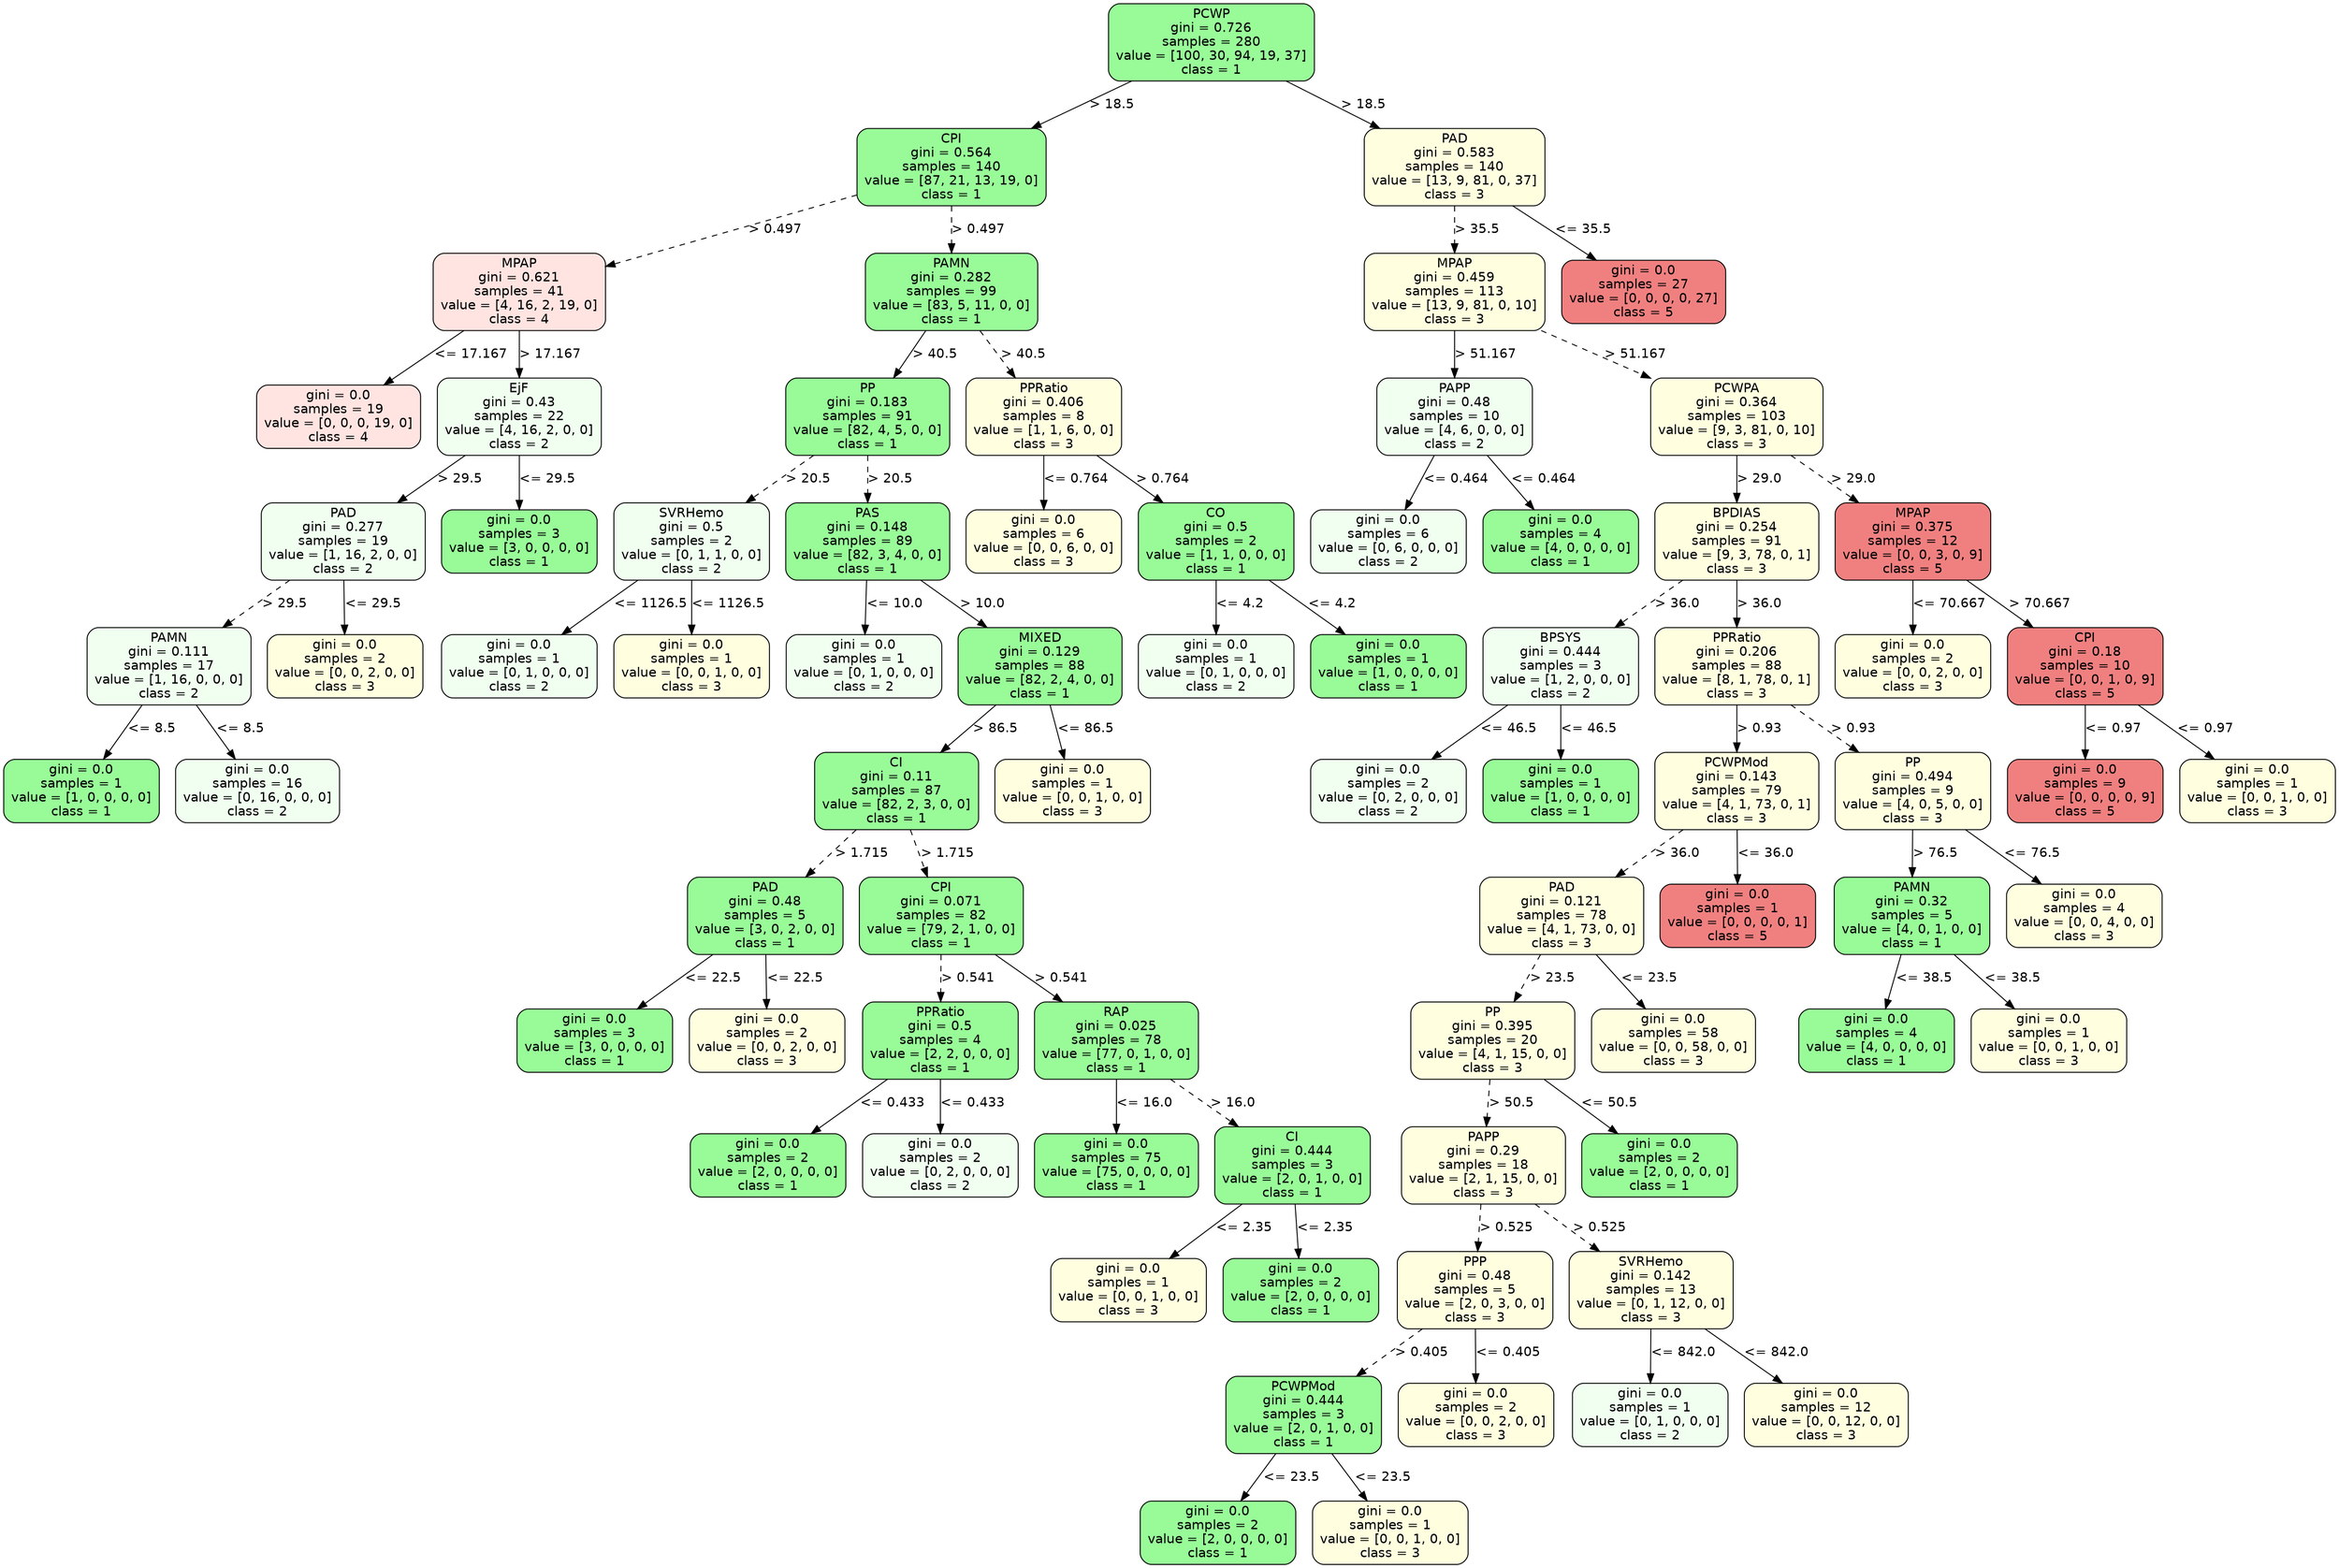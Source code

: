 strict digraph Tree {
	graph [bb="0,0,2139,1676"];
	node [color=black,
		fontname=helvetica,
		label="\N",
		shape=box,
		style="filled, rounded"
	];
	edge [fontname=helvetica];
	0	[fillcolor=palegreen,
		height=1.1528,
		label="PCWP\ngini = 0.726\nsamples = 280\nvalue = [100, 30, 94, 19, 37]\nclass = 1",
		pos="1151,1634.5",
		width=2.5694];
	1	[fillcolor=palegreen,
		height=1.1528,
		label="CPI\ngini = 0.564\nsamples = 140\nvalue = [87, 21, 13, 19, 0]\nclass = 1",
		pos="874,1500.5",
		width=2.3611];
	0 -> 1	[label="> 18.5",
		labelangle=45,
		labeldistance=2.5,
		lp="1040.5,1567.5",
		op=">",
		param=18.5,
		pos="e,959.31,1542.2 1066,1593 1035.2,1578.3 1000.2,1561.6 968.56,1546.6",
		style=solid];
	38	[fillcolor=lightyellow,
		height=1.1528,
		label="PAD\ngini = 0.583\nsamples = 140\nvalue = [13, 9, 81, 0, 37]\nclass = 3",
		pos="1348,1500.5",
		width=2.25];
	0 -> 38	[label="> 18.5",
		labelangle=-45,
		labeldistance=2.5,
		lp="1275.5,1567.5",
		op=">",
		param=18.5,
		pos="e,1287.3,1542.2 1211.4,1593 1232.8,1578.7 1257,1562.5 1279,1547.7",
		style=solid];
	2	[fillcolor=mistyrose,
		height=1.1528,
		label="MPAP\ngini = 0.621\nsamples = 41\nvalue = [4, 16, 2, 19, 0]\nclass = 4",
		pos="473,1366.5",
		width=2.1528];
	1 -> 2	[label="> 0.497",
		lp="709,1433.5",
		op=">",
		param=0.497,
		pos="e,550.78,1393.1 788.96,1471.5 721.8,1449.4 628.41,1418.7 560.6,1396.3",
		style=dashed];
	11	[fillcolor=palegreen,
		height=1.1528,
		label="PAMN\ngini = 0.282\nsamples = 99\nvalue = [83, 5, 11, 0, 0]\nclass = 1",
		pos="874,1366.5",
		width=2.1528];
	1 -> 11	[label="> 0.497",
		lp="897,1433.5",
		op=">",
		param=0.497,
		pos="e,874,1408.3 874,1458.8 874,1446 874,1431.7 874,1418.3",
		style=dashed];
	3	[fillcolor=mistyrose,
		height=0.94444,
		label="gini = 0.0\nsamples = 19\nvalue = [0, 0, 0, 19, 0]\nclass = 4",
		pos="308,1232.5",
		width=2.0417];
	2 -> 3	[label="<= 17.167",
		lp="427,1299.5",
		op="<=",
		param=17.167,
		pos="e,349.29,1266.5 422.15,1324.8 401.5,1308.3 377.74,1289.3 357.25,1272.9",
		style=solid];
	4	[fillcolor=honeydew,
		height=1.1528,
		label="EjF\ngini = 0.43\nsamples = 22\nvalue = [4, 16, 2, 0, 0]\nclass = 2",
		pos="473,1232.5",
		width=2.0417];
	2 -> 4	[label="> 17.167",
		lp="500,1299.5",
		op=">",
		param=17.167,
		pos="e,473,1274.3 473,1324.8 473,1312 473,1297.7 473,1284.3",
		style=solid];
	5	[fillcolor=honeydew,
		height=1.1528,
		label="PAD\ngini = 0.277\nsamples = 19\nvalue = [1, 16, 2, 0, 0]\nclass = 2",
		pos="311,1098.5",
		width=2.0417];
	4 -> 5	[label="> 29.5",
		lp="416.5,1165.5",
		op=">",
		param=29.5,
		pos="e,360.76,1140 423.07,1190.8 405.9,1176.8 386.53,1161 368.79,1146.6",
		style=solid];
	10	[fillcolor=palegreen,
		height=0.94444,
		label="gini = 0.0\nsamples = 3\nvalue = [3, 0, 0, 0, 0]\nclass = 1",
		pos="473,1098.5",
		width=1.9444];
	4 -> 10	[label="<= 29.5",
		lp="496.5,1165.5",
		op="<=",
		param=29.5,
		pos="e,473,1132.7 473,1190.8 473,1175.7 473,1158.4 473,1143.1",
		style=solid];
	6	[fillcolor=honeydew,
		height=1.1528,
		label="PAMN\ngini = 0.111\nsamples = 17\nvalue = [1, 16, 0, 0, 0]\nclass = 2",
		pos="151,964.5",
		width=2.0417];
	5 -> 6	[label="> 29.5",
		lp="255.5,1031.5",
		op=">",
		param=29.5,
		pos="e,200.15,1006 261.69,1056.8 244.73,1042.8 225.6,1027 208.07,1012.6",
		style=dashed];
	9	[fillcolor=lightyellow,
		height=0.94444,
		label="gini = 0.0\nsamples = 2\nvalue = [0, 0, 2, 0, 0]\nclass = 3",
		pos="313,964.5",
		width=1.9444];
	5 -> 9	[label="<= 29.5",
		lp="336.5,1031.5",
		op="<=",
		param=29.5,
		pos="e,312.5,998.74 311.62,1056.8 311.85,1041.7 312.11,1024.4 312.34,1009.1",
		style=solid];
	7	[fillcolor=palegreen,
		height=0.94444,
		label="gini = 0.0\nsamples = 1\nvalue = [1, 0, 0, 0, 0]\nclass = 1",
		pos="70,830.5",
		width=1.9444];
	6 -> 7	[label="<= 8.5",
		lp="133,897.5",
		op="<=",
		param=8.5,
		pos="e,90.4,864.74 126.04,922.82 116.39,907.1 105.35,889.11 95.642,873.29",
		style=solid];
	8	[fillcolor=honeydew,
		height=0.94444,
		label="gini = 0.0\nsamples = 16\nvalue = [0, 16, 0, 0, 0]\nclass = 2",
		pos="232,830.5",
		width=2.0417];
	6 -> 8	[label="<= 8.5",
		lp="214,897.5",
		op="<=",
		param=8.5,
		pos="e,211.6,864.74 175.96,922.82 185.61,907.1 196.65,889.11 206.36,873.29",
		style=solid];
	12	[fillcolor=palegreen,
		height=1.1528,
		label="PP\ngini = 0.183\nsamples = 91\nvalue = [82, 4, 5, 0, 0]\nclass = 1",
		pos="793,1232.5",
		width=2.0417];
	11 -> 12	[label="> 40.5",
		lp="855.5,1299.5",
		op=">",
		param=40.5,
		pos="e,818.02,1274.3 849.04,1324.8 840.95,1311.6 831.9,1296.9 823.46,1283.1",
		style=solid];
	33	[fillcolor=lightyellow,
		height=1.1528,
		label="PPRatio\ngini = 0.406\nsamples = 8\nvalue = [1, 1, 6, 0, 0]\nclass = 3",
		pos="955,1232.5",
		width=1.9444];
	11 -> 33	[label="> 40.5",
		lp="936.5,1299.5",
		op=">",
		param=40.5,
		pos="e,929.98,1274.3 898.96,1324.8 907.05,1311.6 916.1,1296.9 924.54,1283.1",
		style=dashed];
	13	[fillcolor=honeydew,
		height=1.1528,
		label="SVRHemo\ngini = 0.5\nsamples = 2\nvalue = [0, 1, 1, 0, 0]\nclass = 2",
		pos="631,1098.5",
		width=1.9444];
	12 -> 13	[label="> 20.5",
		lp="736.5,1165.5",
		op=">",
		param=20.5,
		pos="e,680.76,1140 743.07,1190.8 725.9,1176.8 706.53,1161 688.79,1146.6",
		style=dashed];
	16	[fillcolor=palegreen,
		height=1.1528,
		label="PAS\ngini = 0.148\nsamples = 89\nvalue = [82, 3, 4, 0, 0]\nclass = 1",
		pos="793,1098.5",
		width=2.0417];
	12 -> 16	[label="> 20.5",
		lp="812.5,1165.5",
		op=">",
		param=20.5,
		pos="e,793,1140.3 793,1190.8 793,1178 793,1163.7 793,1150.3",
		style=dashed];
	14	[fillcolor=honeydew,
		height=0.94444,
		label="gini = 0.0\nsamples = 1\nvalue = [0, 1, 0, 0, 0]\nclass = 2",
		pos="473,964.5",
		width=1.9444];
	13 -> 14	[label="<= 1126.5",
		lp="588,1031.5",
		op="<=",
		param=1126.5,
		pos="e,512.53,998.53 582.31,1056.8 562.62,1040.4 539.98,1021.5 520.43,1005.1",
		style=solid];
	15	[fillcolor=lightyellow,
		height=0.94444,
		label="gini = 0.0\nsamples = 1\nvalue = [0, 0, 1, 0, 0]\nclass = 3",
		pos="631,964.5",
		width=1.9444];
	13 -> 15	[label="<= 1126.5",
		lp="662,1031.5",
		op="<=",
		param=1126.5,
		pos="e,631,998.74 631,1056.8 631,1041.7 631,1024.4 631,1009.1",
		style=solid];
	17	[fillcolor=honeydew,
		height=0.94444,
		label="gini = 0.0\nsamples = 1\nvalue = [0, 1, 0, 0, 0]\nclass = 2",
		pos="789,964.5",
		width=1.9444];
	16 -> 17	[label="<= 10.0",
		lp="815.5,1031.5",
		op="<=",
		param=10.0,
		pos="e,790.01,998.74 791.77,1056.8 791.31,1041.7 790.79,1024.4 790.32,1009.1",
		style=solid];
	18	[fillcolor=palegreen,
		height=1.1528,
		label="MIXED\ngini = 0.129\nsamples = 88\nvalue = [82, 2, 4, 0, 0]\nclass = 1",
		pos="951,964.5",
		width=2.0417];
	16 -> 18	[label="> 10.0",
		lp="896.5,1031.5",
		op=">",
		param=10.0,
		pos="e,902.47,1006 841.69,1056.8 858.44,1042.8 877.33,1027 894.64,1012.6",
		style=solid];
	19	[fillcolor=palegreen,
		height=1.1528,
		label="CI\ngini = 0.11\nsamples = 87\nvalue = [82, 2, 3, 0, 0]\nclass = 1",
		pos="791,830.5",
		width=2.0417];
	18 -> 19	[label="> 86.5",
		lp="895.5,897.5",
		op=">",
		param=86.5,
		pos="e,840.15,872.05 901.69,922.82 884.73,908.83 865.6,893.04 848.07,878.59",
		style=solid];
	32	[fillcolor=lightyellow,
		height=0.94444,
		label="gini = 0.0\nsamples = 1\nvalue = [0, 0, 1, 0, 0]\nclass = 3",
		pos="953,830.5",
		width=1.9444];
	18 -> 32	[label="<= 86.5",
		lp="976.5,897.5",
		op="<=",
		param=86.5,
		pos="e,952.5,864.74 951.62,922.82 951.85,907.68 952.11,890.44 952.34,875.05",
		style=solid];
	20	[fillcolor=palegreen,
		height=1.1528,
		label="PAD\ngini = 0.48\nsamples = 5\nvalue = [3, 0, 2, 0, 0]\nclass = 1",
		pos="638,696.5",
		width=1.9444];
	19 -> 20	[label="> 1.715",
		lp="743,763.5",
		op=">",
		param=1.715,
		pos="e,685,738.05 743.85,788.82 727.63,774.83 709.34,759.04 692.58,744.59",
		style=dashed];
	23	[fillcolor=palegreen,
		height=1.1528,
		label="CPI\ngini = 0.071\nsamples = 82\nvalue = [79, 2, 1, 0, 0]\nclass = 1",
		pos="800,696.5",
		width=2.0417];
	19 -> 23	[label="> 1.715",
		lp="819,763.5",
		op=">",
		param=1.715,
		pos="e,797.22,738.27 793.77,788.82 794.65,776.02 795.62,761.73 796.54,748.32",
		style=dashed];
	21	[fillcolor=palegreen,
		height=0.94444,
		label="gini = 0.0\nsamples = 3\nvalue = [3, 0, 0, 0, 0]\nclass = 1",
		pos="482,562.5",
		width=1.9444];
	20 -> 21	[label="<= 22.5",
		lp="588.5,629.5",
		op="<=",
		param=22.5,
		pos="e,521.03,596.53 589.92,654.82 570.49,638.37 548.13,619.46 528.82,603.12",
		style=solid];
	22	[fillcolor=lightyellow,
		height=0.94444,
		label="gini = 0.0\nsamples = 2\nvalue = [0, 0, 2, 0, 0]\nclass = 3",
		pos="640,562.5",
		width=1.9444];
	20 -> 22	[label="<= 22.5",
		lp="663.5,629.5",
		op="<=",
		param=22.5,
		pos="e,639.5,596.74 638.62,654.82 638.85,639.68 639.11,622.44 639.34,607.05",
		style=solid];
	24	[fillcolor=palegreen,
		height=1.1528,
		label="PPRatio\ngini = 0.5\nsamples = 4\nvalue = [2, 2, 0, 0, 0]\nclass = 1",
		pos="798,562.5",
		width=1.9444];
	23 -> 24	[label="> 0.541",
		lp="823,629.5",
		op=">",
		param=0.541,
		pos="e,798.62,604.27 799.38,654.82 799.19,642.02 798.97,627.73 798.77,614.32",
		style=dashed];
	27	[fillcolor=palegreen,
		height=1.1528,
		label="RAP\ngini = 0.025\nsamples = 78\nvalue = [77, 0, 1, 0, 0]\nclass = 1",
		pos="960,562.5",
		width=2.0417];
	23 -> 27	[label="> 0.541",
		lp="908,629.5",
		op=">",
		param=0.541,
		pos="e,910.85,604.05 849.31,654.82 866.27,640.83 885.4,625.04 902.93,610.59",
		style=solid];
	25	[fillcolor=palegreen,
		height=0.94444,
		label="gini = 0.0\nsamples = 2\nvalue = [2, 0, 0, 0, 0]\nclass = 1",
		pos="640,428.5",
		width=1.9444];
	24 -> 25	[label="<= 0.433",
		lp="751.5,495.5",
		op="<=",
		param=0.433,
		pos="e,679.53,462.53 749.31,520.82 729.62,504.37 706.98,485.46 687.43,469.12",
		style=solid];
	26	[fillcolor=honeydew,
		height=0.94444,
		label="gini = 0.0\nsamples = 2\nvalue = [0, 2, 0, 0, 0]\nclass = 2",
		pos="798,428.5",
		width=1.9444];
	24 -> 26	[label="<= 0.433",
		lp="825.5,495.5",
		op="<=",
		param=0.433,
		pos="e,798,462.74 798,520.82 798,505.68 798,488.44 798,473.05",
		style=solid];
	28	[fillcolor=palegreen,
		height=0.94444,
		label="gini = 0.0\nsamples = 75\nvalue = [75, 0, 0, 0, 0]\nclass = 1",
		pos="960,428.5",
		width=2.0417];
	27 -> 28	[label="<= 16.0",
		lp="983.5,495.5",
		op="<=",
		param=16.0,
		pos="e,960,462.74 960,520.82 960,505.68 960,488.44 960,473.05",
		style=solid];
	29	[fillcolor=palegreen,
		height=1.1528,
		label="CI\ngini = 0.444\nsamples = 3\nvalue = [2, 0, 1, 0, 0]\nclass = 1",
		pos="1122,428.5",
		width=1.9444];
	27 -> 29	[label="> 16.0",
		lp="1065.5,495.5",
		op=">",
		param=16.0,
		pos="e,1072.2,470.05 1009.9,520.82 1027.1,506.83 1046.5,491.04 1064.2,476.59",
		style=dashed];
	30	[fillcolor=lightyellow,
		height=0.94444,
		label="gini = 0.0\nsamples = 1\nvalue = [0, 0, 1, 0, 0]\nclass = 3",
		pos="978,294.5",
		width=1.9444];
	29 -> 30	[label="<= 2.35",
		lp="1078.5,361.5",
		op="<=",
		param=2.35,
		pos="e,1014.3,328.74 1077.6,386.82 1059.8,370.51 1039.4,351.78 1021.7,335.54",
		style=solid];
	31	[fillcolor=palegreen,
		height=0.94444,
		label="gini = 0.0\nsamples = 2\nvalue = [2, 0, 0, 0, 0]\nclass = 1",
		pos="1136,294.5",
		width=1.9444];
	29 -> 31	[label="<= 2.35",
		lp="1153.5,361.5",
		op="<=",
		param=2.35,
		pos="e,1132.5,328.74 1126.3,386.82 1127.9,371.68 1129.7,354.44 1131.4,339.05",
		style=solid];
	34	[fillcolor=lightyellow,
		height=0.94444,
		label="gini = 0.0\nsamples = 6\nvalue = [0, 0, 6, 0, 0]\nclass = 3",
		pos="955,1098.5",
		width=1.9444];
	33 -> 34	[label="<= 0.764",
		lp="982.5,1165.5",
		op="<=",
		param=0.764,
		pos="e,955,1132.7 955,1190.8 955,1175.7 955,1158.4 955,1143.1",
		style=solid];
	35	[fillcolor=palegreen,
		height=1.1528,
		label="CO\ngini = 0.5\nsamples = 2\nvalue = [1, 1, 0, 0, 0]\nclass = 1",
		pos="1113,1098.5",
		width=1.9444];
	33 -> 35	[label="> 0.764",
		lp="1062,1165.5",
		op=">",
		param=0.764,
		pos="e,1064.5,1140 1003.7,1190.8 1020.4,1176.8 1039.3,1161 1056.6,1146.6",
		style=solid];
	36	[fillcolor=honeydew,
		height=0.94444,
		label="gini = 0.0\nsamples = 1\nvalue = [0, 1, 0, 0, 0]\nclass = 2",
		pos="1113,964.5",
		width=1.9444];
	35 -> 36	[label="<= 4.2",
		lp="1133,1031.5",
		op="<=",
		param=4.2,
		pos="e,1113,998.74 1113,1056.8 1113,1041.7 1113,1024.4 1113,1009.1",
		style=solid];
	37	[fillcolor=palegreen,
		height=0.94444,
		label="gini = 0.0\nsamples = 1\nvalue = [1, 0, 0, 0, 0]\nclass = 1",
		pos="1271,964.5",
		width=1.9444];
	35 -> 37	[label="<= 4.2",
		lp="1217,1031.5",
		op="<=",
		param=4.2,
		pos="e,1231.5,998.53 1161.7,1056.8 1181.4,1040.4 1204,1021.5 1223.6,1005.1",
		style=solid];
	39	[fillcolor=lightyellow,
		height=1.1528,
		label="MPAP\ngini = 0.459\nsamples = 113\nvalue = [13, 9, 81, 0, 10]\nclass = 3",
		pos="1348,1366.5",
		width=2.25];
	38 -> 39	[label="> 35.5",
		lp="1367.5,1433.5",
		op=">",
		param=35.5,
		pos="e,1348,1408.3 1348,1458.8 1348,1446 1348,1431.7 1348,1418.3",
		style=dashed];
	74	[fillcolor=lightcoral,
		height=0.94444,
		label="gini = 0.0\nsamples = 27\nvalue = [0, 0, 0, 0, 27]\nclass = 5",
		pos="1521,1366.5",
		width=2.0417];
	38 -> 74	[label="<= 35.5",
		lp="1463.5,1433.5",
		op="<=",
		param=35.5,
		pos="e,1477.7,1400.5 1401.3,1458.8 1423.1,1442.2 1448.1,1423.1 1469.6,1406.7",
		style=solid];
	40	[fillcolor=honeydew,
		height=1.1528,
		label="PAPP\ngini = 0.48\nsamples = 10\nvalue = [4, 6, 0, 0, 0]\nclass = 2",
		pos="1348,1232.5",
		width=1.9444];
	39 -> 40	[label="> 51.167",
		lp="1375,1299.5",
		op=">",
		param=51.167,
		pos="e,1348,1274.3 1348,1324.8 1348,1312 1348,1297.7 1348,1284.3",
		style=solid];
	43	[fillcolor=lightyellow,
		height=1.1528,
		label="PCWPA\ngini = 0.364\nsamples = 103\nvalue = [9, 3, 81, 0, 10]\nclass = 3",
		pos="1591,1232.5",
		width=2.1528];
	39 -> 43	[label="> 51.167",
		lp="1504,1299.5",
		op=">",
		param=51.167,
		pos="e,1516.2,1274.2 1422.6,1325 1449.4,1310.4 1479.8,1293.9 1507.3,1278.9",
		style=dashed];
	41	[fillcolor=honeydew,
		height=0.94444,
		label="gini = 0.0\nsamples = 6\nvalue = [0, 6, 0, 0, 0]\nclass = 2",
		pos="1271,1098.5",
		width=1.9444];
	40 -> 41	[label="<= 0.464",
		lp="1339.5,1165.5",
		op="<=",
		param=0.464,
		pos="e,1290.4,1132.7 1324.3,1190.8 1315.2,1175.2 1304.8,1157.4 1295.6,1141.7",
		style=solid];
	42	[fillcolor=palegreen,
		height=0.94444,
		label="gini = 0.0\nsamples = 4\nvalue = [4, 0, 0, 0, 0]\nclass = 1",
		pos="1429,1098.5",
		width=1.9444];
	40 -> 42	[label="<= 0.464",
		lp="1418.5,1165.5",
		op="<=",
		param=0.464,
		pos="e,1408.6,1132.7 1373,1190.8 1382.6,1175.1 1393.6,1157.1 1403.4,1141.3",
		style=solid];
	44	[fillcolor=lightyellow,
		height=1.1528,
		label="BPDIAS\ngini = 0.254\nsamples = 91\nvalue = [9, 3, 78, 0, 1]\nclass = 3",
		pos="1591,1098.5",
		width=2.0417];
	43 -> 44	[label="> 29.0",
		lp="1610.5,1165.5",
		op=">",
		param=29.0,
		pos="e,1591,1140.3 1591,1190.8 1591,1178 1591,1163.7 1591,1150.3",
		style=solid];
	69	[fillcolor=lightcoral,
		height=1.1528,
		label="MPAP\ngini = 0.375\nsamples = 12\nvalue = [0, 0, 3, 0, 9]\nclass = 5",
		pos="1753,1098.5",
		width=1.9444];
	43 -> 69	[label="> 29.0",
		lp="1696.5,1165.5",
		op=">",
		param=29.0,
		pos="e,1703.2,1140 1640.9,1190.8 1658.1,1176.8 1677.5,1161 1695.2,1146.6",
		style=dashed];
	45	[fillcolor=honeydew,
		height=1.1528,
		label="BPSYS\ngini = 0.444\nsamples = 3\nvalue = [1, 2, 0, 0, 0]\nclass = 2",
		pos="1429,964.5",
		width=1.9444];
	44 -> 45	[label="> 36.0",
		lp="1534.5,1031.5",
		op=">",
		param=36.0,
		pos="e,1478.8,1006 1541.1,1056.8 1523.9,1042.8 1504.5,1027 1486.8,1012.6",
		style=dashed];
	48	[fillcolor=lightyellow,
		height=1.1528,
		label="PPRatio\ngini = 0.206\nsamples = 88\nvalue = [8, 1, 78, 0, 1]\nclass = 3",
		pos="1591,964.5",
		width=2.0417];
	44 -> 48	[label="> 36.0",
		lp="1610.5,1031.5",
		op=">",
		param=36.0,
		pos="e,1591,1006.3 1591,1056.8 1591,1044 1591,1029.7 1591,1016.3",
		style=solid];
	46	[fillcolor=honeydew,
		height=0.94444,
		label="gini = 0.0\nsamples = 2\nvalue = [0, 2, 0, 0, 0]\nclass = 2",
		pos="1271,830.5",
		width=1.9444];
	45 -> 46	[label="<= 46.5",
		lp="1378.5,897.5",
		op="<=",
		param=46.5,
		pos="e,1310.5,864.53 1380.3,922.82 1360.6,906.37 1338,887.46 1318.4,871.12",
		style=solid];
	47	[fillcolor=palegreen,
		height=0.94444,
		label="gini = 0.0\nsamples = 1\nvalue = [1, 0, 0, 0, 0]\nclass = 1",
		pos="1429,830.5",
		width=1.9444];
	45 -> 47	[label="<= 46.5",
		lp="1452.5,897.5",
		op="<=",
		param=46.5,
		pos="e,1429,864.74 1429,922.82 1429,907.68 1429,890.44 1429,875.05",
		style=solid];
	49	[fillcolor=lightyellow,
		height=1.1528,
		label="PCWPMod\ngini = 0.143\nsamples = 79\nvalue = [4, 1, 73, 0, 1]\nclass = 3",
		pos="1591,830.5",
		width=2.0417];
	48 -> 49	[label="> 0.93",
		lp="1610.5,897.5",
		op=">",
		param=0.93,
		pos="e,1591,872.27 1591,922.82 1591,910.02 1591,895.73 1591,882.32",
		style=solid];
	64	[fillcolor=lightyellow,
		height=1.1528,
		label="PP\ngini = 0.494\nsamples = 9\nvalue = [4, 0, 5, 0, 0]\nclass = 3",
		pos="1753,830.5",
		width=1.9444];
	48 -> 64	[label="> 0.93",
		lp="1696.5,897.5",
		op=">",
		param=0.93,
		pos="e,1703.2,872.05 1640.9,922.82 1658.1,908.83 1677.5,893.04 1695.2,878.59",
		style=dashed];
	50	[fillcolor=lightyellow,
		height=1.1528,
		label="PAD\ngini = 0.121\nsamples = 78\nvalue = [4, 1, 73, 0, 0]\nclass = 3",
		pos="1430,696.5",
		width=2.0417];
	49 -> 50	[label="> 36.0",
		lp="1535.5,763.5",
		op=">",
		param=36.0,
		pos="e,1479.5,738.05 1541.4,788.82 1524.3,774.83 1505.1,759.04 1487.4,744.59",
		style=dashed];
	63	[fillcolor=lightcoral,
		height=0.94444,
		label="gini = 0.0\nsamples = 1\nvalue = [0, 0, 0, 0, 1]\nclass = 5",
		pos="1592,696.5",
		width=1.9444];
	49 -> 63	[label="<= 36.0",
		lp="1615.5,763.5",
		op="<=",
		param=36.0,
		pos="e,1591.7,730.74 1591.3,788.82 1591.4,773.68 1591.6,756.44 1591.7,741.05",
		style=solid];
	51	[fillcolor=lightyellow,
		height=1.1528,
		label="PP\ngini = 0.395\nsamples = 20\nvalue = [4, 1, 15, 0, 0]\nclass = 3",
		pos="1325,562.5",
		width=2.0417];
	50 -> 51	[label="> 23.5",
		lp="1400.5,629.5",
		op=">",
		param=23.5,
		pos="e,1357.4,604.27 1397.6,654.82 1387,641.39 1375,626.32 1363.9,612.35",
		style=dashed];
	62	[fillcolor=lightyellow,
		height=0.94444,
		label="gini = 0.0\nsamples = 58\nvalue = [0, 0, 58, 0, 0]\nclass = 3",
		pos="1490,562.5",
		width=2.0417];
	50 -> 62	[label="<= 23.5",
		lp="1485.5,629.5",
		op="<=",
		param=23.5,
		pos="e,1474.9,596.74 1448.5,654.82 1455.5,639.39 1463.5,621.78 1470.6,606.17",
		style=solid];
	52	[fillcolor=lightyellow,
		height=1.1528,
		label="PAPP\ngini = 0.29\nsamples = 18\nvalue = [2, 1, 15, 0, 0]\nclass = 3",
		pos="1311,428.5",
		width=2.0417];
	51 -> 52	[label="> 50.5",
		lp="1338.5,495.5",
		op=">",
		param=50.5,
		pos="e,1315.3,470.27 1320.7,520.82 1319.3,508.02 1317.8,493.73 1316.4,480.32",
		style=dashed];
	61	[fillcolor=palegreen,
		height=0.94444,
		label="gini = 0.0\nsamples = 2\nvalue = [2, 0, 0, 0, 0]\nclass = 1",
		pos="1473,428.5",
		width=1.9444];
	51 -> 61	[label="<= 50.5",
		lp="1427.5,495.5",
		op="<=",
		param=50.5,
		pos="e,1435.7,462.74 1370.6,520.82 1388.9,504.51 1409.9,485.78 1428.1,469.54",
		style=solid];
	53	[fillcolor=lightyellow,
		height=1.1528,
		label="PPP\ngini = 0.48\nsamples = 5\nvalue = [2, 0, 3, 0, 0]\nclass = 3",
		pos="1296,294.5",
		width=1.9444];
	52 -> 53	[label="> 0.525",
		lp="1327,361.5",
		op=">",
		param=0.525,
		pos="e,1300.6,336.27 1306.4,386.82 1304.9,374.02 1303.3,359.73 1301.8,346.32",
		style=dashed];
	58	[fillcolor=lightyellow,
		height=1.1528,
		label="SVRHemo\ngini = 0.142\nsamples = 13\nvalue = [0, 1, 12, 0, 0]\nclass = 3",
		pos="1458,294.5",
		width=2.0417];
	52 -> 58	[label="> 0.525",
		lp="1412,361.5",
		op=">",
		param=0.525,
		pos="e,1412.8,336.05 1356.3,386.82 1371.7,372.95 1389.1,357.33 1405.1,342.98",
		style=dashed];
	54	[fillcolor=palegreen,
		height=1.1528,
		label="PCWPMod\ngini = 0.444\nsamples = 3\nvalue = [2, 0, 1, 0, 0]\nclass = 1",
		pos="1139,160.5",
		width=1.9444];
	53 -> 54	[label="> 0.405",
		lp="1246,227.5",
		op=">",
		param=0.405,
		pos="e,1187.2,202.05 1247.6,252.82 1231,238.83 1212.2,223.04 1195,208.59",
		style=dashed];
	57	[fillcolor=lightyellow,
		height=0.94444,
		label="gini = 0.0\nsamples = 2\nvalue = [0, 0, 2, 0, 0]\nclass = 3",
		pos="1297,160.5",
		width=1.9444];
	53 -> 57	[label="<= 0.405",
		lp="1324.5,227.5",
		op="<=",
		param=0.405,
		pos="e,1296.7,194.74 1296.3,252.82 1296.4,237.68 1296.6,220.44 1296.7,205.05",
		style=solid];
	55	[fillcolor=palegreen,
		height=0.94444,
		label="gini = 0.0\nsamples = 2\nvalue = [2, 0, 0, 0, 0]\nclass = 1",
		pos="1060,34",
		width=1.9444];
	54 -> 55	[label="<= 23.5",
		lp="1125.5,93.5",
		op="<=",
		param=23.5,
		pos="e,1081.2,68.379 1113.1,118.73 1104.6,105.35 1095.2,90.465 1086.6,76.995",
		style=solid];
	56	[fillcolor=lightyellow,
		height=0.94444,
		label="gini = 0.0\nsamples = 1\nvalue = [0, 0, 1, 0, 0]\nclass = 3",
		pos="1218,34",
		width=1.9444];
	54 -> 56	[label="<= 23.5",
		lp="1209.5,93.5",
		op="<=",
		param=23.5,
		pos="e,1196.8,68.379 1164.9,118.73 1173.4,105.35 1182.8,90.465 1191.4,76.995",
		style=solid];
	59	[fillcolor=honeydew,
		height=0.94444,
		label="gini = 0.0\nsamples = 1\nvalue = [0, 1, 0, 0, 0]\nclass = 2",
		pos="1457,160.5",
		width=1.9444];
	58 -> 59	[label="<= 842.0",
		lp="1485.5,227.5",
		op="<=",
		param=842.0,
		pos="e,1457.3,194.74 1457.7,252.82 1457.6,237.68 1457.4,220.44 1457.3,205.05",
		style=solid];
	60	[fillcolor=lightyellow,
		height=0.94444,
		label="gini = 0.0\nsamples = 12\nvalue = [0, 0, 12, 0, 0]\nclass = 3",
		pos="1619,160.5",
		width=2.0417];
	58 -> 60	[label="<= 842.0",
		lp="1571.5,227.5",
		op="<=",
		param=842.0,
		pos="e,1578.7,194.53 1507.6,252.82 1527.8,236.3 1551,217.29 1570.9,200.9",
		style=solid];
	65	[fillcolor=palegreen,
		height=1.1528,
		label="PAMN\ngini = 0.32\nsamples = 5\nvalue = [4, 0, 1, 0, 0]\nclass = 1",
		pos="1751,696.5",
		width=1.9444];
	64 -> 65	[label="> 76.5",
		lp="1772.5,763.5",
		op=">",
		param=76.5,
		pos="e,1751.6,738.27 1752.4,788.82 1752.2,776.02 1752,761.73 1751.8,748.32",
		style=solid];
	68	[fillcolor=lightyellow,
		height=0.94444,
		label="gini = 0.0\nsamples = 4\nvalue = [0, 0, 4, 0, 0]\nclass = 3",
		pos="1909,696.5",
		width=1.9444];
	64 -> 68	[label="<= 76.5",
		lp="1859.5,763.5",
		op="<=",
		param=76.5,
		pos="e,1870,730.53 1801.1,788.82 1820.5,772.37 1842.9,753.46 1862.2,737.12",
		style=solid];
	66	[fillcolor=palegreen,
		height=0.94444,
		label="gini = 0.0\nsamples = 4\nvalue = [4, 0, 0, 0, 0]\nclass = 1",
		pos="1714,562.5",
		width=1.9444];
	65 -> 66	[label="<= 38.5",
		lp="1757.5,629.5",
		op="<=",
		param=38.5,
		pos="e,1723.3,596.74 1739.6,654.82 1735.3,639.53 1730.4,622.11 1726.1,606.61",
		style=solid];
	67	[fillcolor=lightyellow,
		height=0.94444,
		label="gini = 0.0\nsamples = 1\nvalue = [0, 0, 1, 0, 0]\nclass = 3",
		pos="1872,562.5",
		width=1.9444];
	65 -> 67	[label="<= 38.5",
		lp="1839.5,629.5",
		op="<=",
		param=38.5,
		pos="e,1841.5,596.74 1788.3,654.82 1803,638.8 1819.8,620.45 1834.5,604.41",
		style=solid];
	70	[fillcolor=lightyellow,
		height=0.94444,
		label="gini = 0.0\nsamples = 2\nvalue = [0, 0, 2, 0, 0]\nclass = 3",
		pos="1753,964.5",
		width=1.9444];
	69 -> 70	[label="<= 70.667",
		lp="1784,1031.5",
		op="<=",
		param=70.667,
		pos="e,1753,998.74 1753,1056.8 1753,1041.7 1753,1024.4 1753,1009.1",
		style=solid];
	71	[fillcolor=lightcoral,
		height=1.1528,
		label="CPI\ngini = 0.18\nsamples = 10\nvalue = [0, 0, 1, 0, 9]\nclass = 5",
		pos="1911,964.5",
		width=1.9444];
	69 -> 71	[label="> 70.667",
		lp="1864,1031.5",
		op=">",
		param=70.667,
		pos="e,1862.5,1006 1801.7,1056.8 1818.4,1042.8 1837.3,1027 1854.6,1012.6",
		style=solid];
	72	[fillcolor=lightcoral,
		height=0.94444,
		label="gini = 0.0\nsamples = 9\nvalue = [0, 0, 0, 0, 9]\nclass = 5",
		pos="1911,830.5",
		width=1.9444];
	71 -> 72	[label="<= 0.97",
		lp="1934.5,897.5",
		op="<=",
		param=0.97,
		pos="e,1911,864.74 1911,922.82 1911,907.68 1911,890.44 1911,875.05",
		style=solid];
	73	[fillcolor=lightyellow,
		height=0.94444,
		label="gini = 0.0\nsamples = 1\nvalue = [0, 0, 1, 0, 0]\nclass = 3",
		pos="2069,830.5",
		width=1.9444];
	71 -> 73	[label="<= 0.97",
		lp="2018.5,897.5",
		op="<=",
		param=0.97,
		pos="e,2029.5,864.53 1959.7,922.82 1979.4,906.37 2002,887.46 2021.6,871.12",
		style=solid];
}
